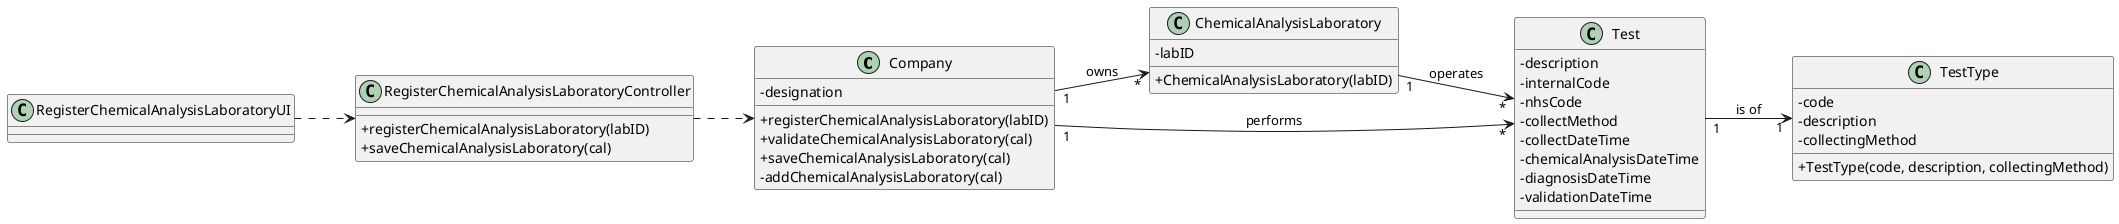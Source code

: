 @startuml
skinparam classAttributeIconSize 0
left to right direction

class "Company" as C {
-designation
+registerChemicalAnalysisLaboratory(labID)
+validateChemicalAnalysisLaboratory(cal)
+saveChemicalAnalysisLaboratory(cal)
-addChemicalAnalysisLaboratory(cal)
}

class "ChemicalAnalysisLaboratory" as CAL {
-labID
+ChemicalAnalysisLaboratory(labID)
}

class "Test" as T {
-description
-internalCode
-nhsCode
-collectMethod
-collectDateTime
-chemicalAnalysisDateTime
-diagnosisDateTime
-validationDateTime  
}

class "TestType" as TT {
-code
-description
-collectingMethod
+TestType(code, description, collectingMethod)
}

class "RegisterChemicalAnalysisLaboratoryController" as RCALC {
+registerChemicalAnalysisLaboratory(labID)
+saveChemicalAnalysisLaboratory(cal)
}

class "RegisterChemicalAnalysisLaboratoryUI" as RCALUI {  
}


RCALUI ..> RCALC
RCALC ..> C
C "1" --> "*" CAL : owns
C "1" --> "*" T : performs
T "1" --> "1" TT : is of
CAL "1" --> "*" T : operates

@enduml